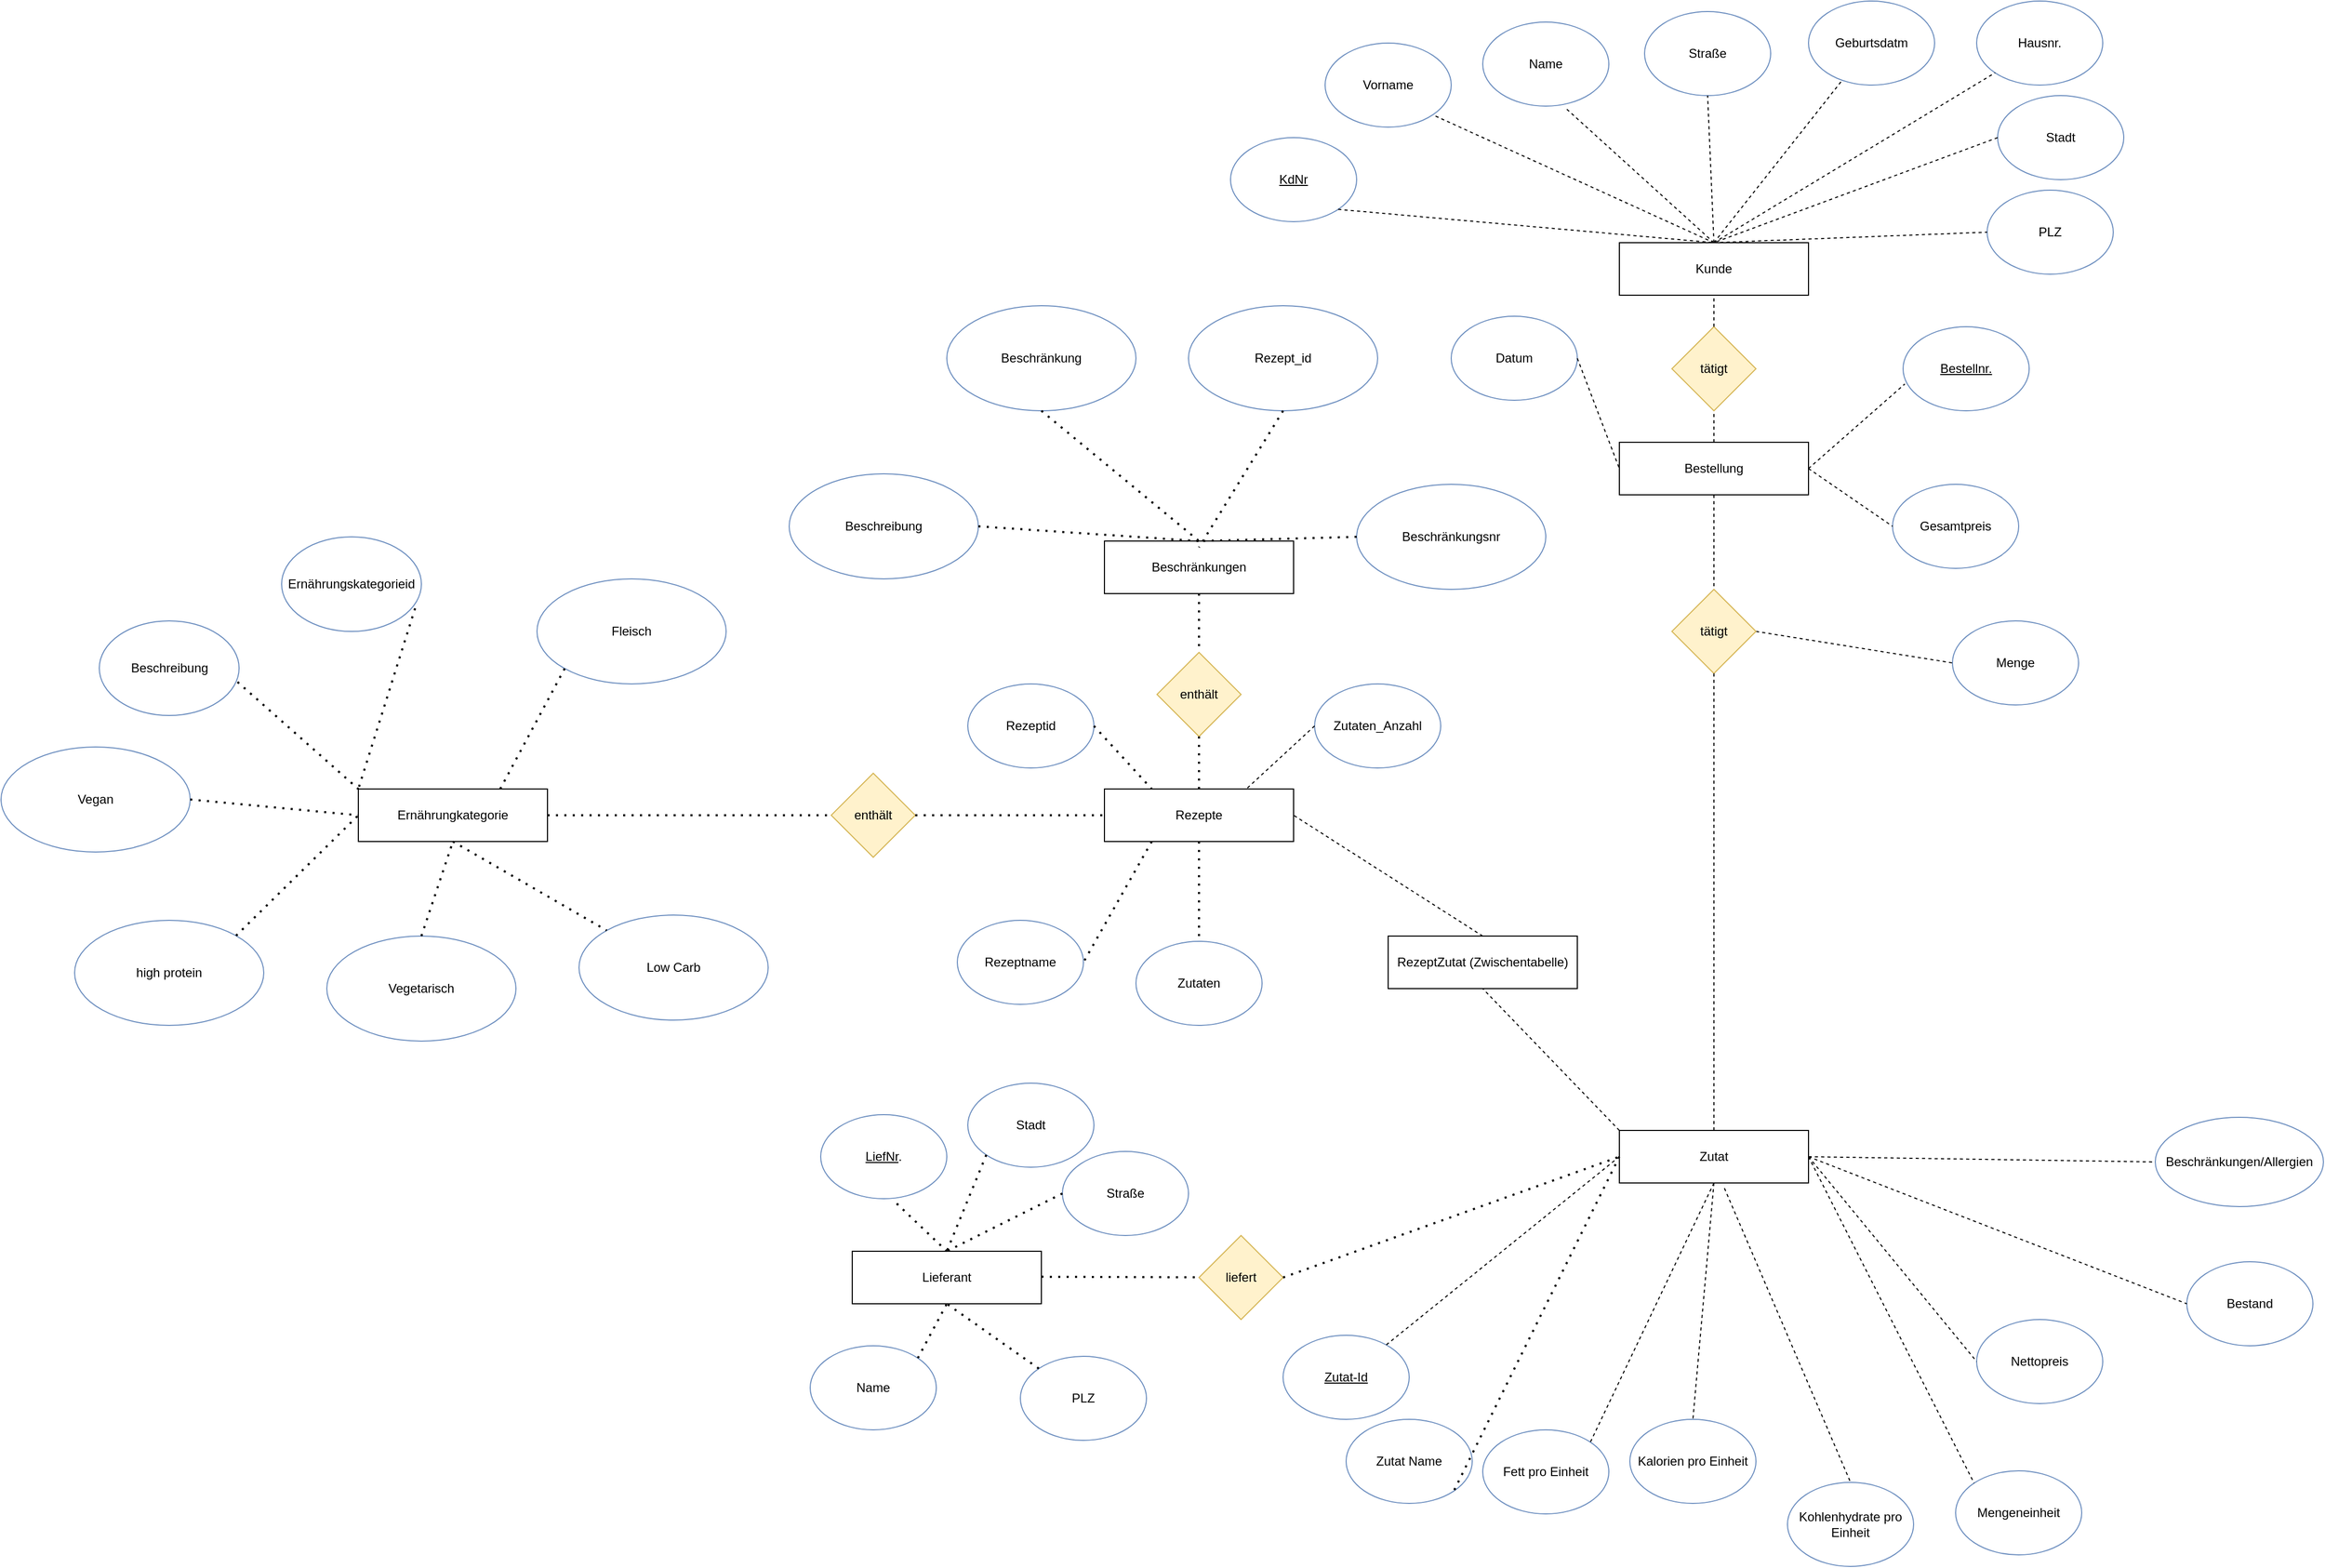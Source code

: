 <mxfile version="15.5.9" type="github">
  <diagram id="iYXTh_BV50-DcyyvD-VH" name="Page-1">
    <mxGraphModel dx="3327" dy="896" grid="1" gridSize="10" guides="1" tooltips="1" connect="1" arrows="1" fold="1" page="1" pageScale="1" pageWidth="827" pageHeight="1169" math="0" shadow="0">
      <root>
        <mxCell id="0" />
        <mxCell id="1" parent="0" />
        <mxCell id="gF4w-Wv8mVssBSiLtG0P-1" value="Kunde" style="rounded=0;whiteSpace=wrap;html=1;" parent="1" vertex="1">
          <mxGeometry x="390" y="250" width="180" height="50" as="geometry" />
        </mxCell>
        <mxCell id="gF4w-Wv8mVssBSiLtG0P-2" value="&lt;u&gt;KdNr&lt;/u&gt;" style="ellipse;whiteSpace=wrap;html=1;fillColor=none;strokeColor=#6c8ebf;" parent="1" vertex="1">
          <mxGeometry x="20" y="150" width="120" height="80" as="geometry" />
        </mxCell>
        <mxCell id="gF4w-Wv8mVssBSiLtG0P-3" value="" style="endArrow=none;dashed=1;html=1;rounded=0;entryX=0.5;entryY=0;entryDx=0;entryDy=0;exitX=1;exitY=1;exitDx=0;exitDy=0;" parent="1" source="gF4w-Wv8mVssBSiLtG0P-2" target="gF4w-Wv8mVssBSiLtG0P-1" edge="1">
          <mxGeometry width="50" height="50" relative="1" as="geometry">
            <mxPoint x="300" y="140" as="sourcePoint" />
            <mxPoint x="300" y="210" as="targetPoint" />
          </mxGeometry>
        </mxCell>
        <mxCell id="RwKmN7ryFgWnyT84SK3E-1" value="Vorname" style="ellipse;whiteSpace=wrap;html=1;fillColor=none;strokeColor=#6c8ebf;" parent="1" vertex="1">
          <mxGeometry x="110" y="60" width="120" height="80" as="geometry" />
        </mxCell>
        <mxCell id="RwKmN7ryFgWnyT84SK3E-2" value="Name" style="ellipse;whiteSpace=wrap;html=1;fillColor=none;strokeColor=#6c8ebf;" parent="1" vertex="1">
          <mxGeometry x="260" y="40" width="120" height="80" as="geometry" />
        </mxCell>
        <mxCell id="RwKmN7ryFgWnyT84SK3E-3" value="Straße" style="ellipse;whiteSpace=wrap;html=1;fillColor=none;strokeColor=#6c8ebf;" parent="1" vertex="1">
          <mxGeometry x="414" y="30" width="120" height="80" as="geometry" />
        </mxCell>
        <mxCell id="RwKmN7ryFgWnyT84SK3E-4" value="Geburtsdatm" style="ellipse;whiteSpace=wrap;html=1;fillColor=none;strokeColor=#6c8ebf;" parent="1" vertex="1">
          <mxGeometry x="570" y="20" width="120" height="80" as="geometry" />
        </mxCell>
        <mxCell id="RwKmN7ryFgWnyT84SK3E-5" value="Hausnr." style="ellipse;whiteSpace=wrap;html=1;fillColor=none;strokeColor=#6c8ebf;" parent="1" vertex="1">
          <mxGeometry x="730" y="20" width="120" height="80" as="geometry" />
        </mxCell>
        <mxCell id="RwKmN7ryFgWnyT84SK3E-6" value="PLZ" style="ellipse;whiteSpace=wrap;html=1;fillColor=none;strokeColor=#6c8ebf;" parent="1" vertex="1">
          <mxGeometry x="740" y="200" width="120" height="80" as="geometry" />
        </mxCell>
        <mxCell id="RwKmN7ryFgWnyT84SK3E-7" value="Stadt" style="ellipse;whiteSpace=wrap;html=1;fillColor=none;strokeColor=#6c8ebf;" parent="1" vertex="1">
          <mxGeometry x="750" y="110" width="120" height="80" as="geometry" />
        </mxCell>
        <mxCell id="RwKmN7ryFgWnyT84SK3E-8" value="" style="endArrow=none;dashed=1;html=1;rounded=0;entryX=1;entryY=1;entryDx=0;entryDy=0;exitX=0.5;exitY=0;exitDx=0;exitDy=0;" parent="1" source="gF4w-Wv8mVssBSiLtG0P-1" target="RwKmN7ryFgWnyT84SK3E-1" edge="1">
          <mxGeometry width="50" height="50" relative="1" as="geometry">
            <mxPoint x="400" y="220" as="sourcePoint" />
            <mxPoint x="450" y="170" as="targetPoint" />
          </mxGeometry>
        </mxCell>
        <mxCell id="RwKmN7ryFgWnyT84SK3E-9" value="" style="endArrow=none;dashed=1;html=1;rounded=0;entryX=0.652;entryY=1.017;entryDx=0;entryDy=0;exitX=0.5;exitY=0;exitDx=0;exitDy=0;entryPerimeter=0;" parent="1" source="gF4w-Wv8mVssBSiLtG0P-1" target="RwKmN7ryFgWnyT84SK3E-2" edge="1">
          <mxGeometry width="50" height="50" relative="1" as="geometry">
            <mxPoint x="537.57" y="221.72" as="sourcePoint" />
            <mxPoint x="339.996" y="110.004" as="targetPoint" />
          </mxGeometry>
        </mxCell>
        <mxCell id="RwKmN7ryFgWnyT84SK3E-10" value="" style="endArrow=none;dashed=1;html=1;rounded=0;entryX=0.5;entryY=1;entryDx=0;entryDy=0;exitX=0.5;exitY=0;exitDx=0;exitDy=0;" parent="1" source="gF4w-Wv8mVssBSiLtG0P-1" target="RwKmN7ryFgWnyT84SK3E-3" edge="1">
          <mxGeometry width="50" height="50" relative="1" as="geometry">
            <mxPoint x="470" y="230" as="sourcePoint" />
            <mxPoint x="272.426" y="158.284" as="targetPoint" />
          </mxGeometry>
        </mxCell>
        <mxCell id="RwKmN7ryFgWnyT84SK3E-11" value="" style="endArrow=none;dashed=1;html=1;rounded=0;exitX=0.5;exitY=0;exitDx=0;exitDy=0;" parent="1" source="gF4w-Wv8mVssBSiLtG0P-1" target="RwKmN7ryFgWnyT84SK3E-4" edge="1">
          <mxGeometry width="50" height="50" relative="1" as="geometry">
            <mxPoint x="510" y="250" as="sourcePoint" />
            <mxPoint x="282.426" y="168.284" as="targetPoint" />
          </mxGeometry>
        </mxCell>
        <mxCell id="RwKmN7ryFgWnyT84SK3E-12" value="" style="endArrow=none;dashed=1;html=1;rounded=0;entryX=0;entryY=1;entryDx=0;entryDy=0;" parent="1" target="RwKmN7ryFgWnyT84SK3E-5" edge="1">
          <mxGeometry width="50" height="50" relative="1" as="geometry">
            <mxPoint x="480" y="250" as="sourcePoint" />
            <mxPoint x="292.426" y="178.284" as="targetPoint" />
          </mxGeometry>
        </mxCell>
        <mxCell id="RwKmN7ryFgWnyT84SK3E-13" value="" style="endArrow=none;dashed=1;html=1;rounded=0;entryX=0.5;entryY=0;entryDx=0;entryDy=0;exitX=0;exitY=0.5;exitDx=0;exitDy=0;" parent="1" source="RwKmN7ryFgWnyT84SK3E-7" target="gF4w-Wv8mVssBSiLtG0P-1" edge="1">
          <mxGeometry width="50" height="50" relative="1" as="geometry">
            <mxPoint x="500" y="300" as="sourcePoint" />
            <mxPoint x="302.426" y="188.284" as="targetPoint" />
          </mxGeometry>
        </mxCell>
        <mxCell id="RwKmN7ryFgWnyT84SK3E-15" value="" style="endArrow=none;dashed=1;html=1;rounded=0;entryX=0;entryY=0.5;entryDx=0;entryDy=0;" parent="1" target="RwKmN7ryFgWnyT84SK3E-6" edge="1">
          <mxGeometry width="50" height="50" relative="1" as="geometry">
            <mxPoint x="480" y="250" as="sourcePoint" />
            <mxPoint x="490" y="180" as="targetPoint" />
          </mxGeometry>
        </mxCell>
        <mxCell id="RwKmN7ryFgWnyT84SK3E-18" value="tätigt" style="rhombus;whiteSpace=wrap;html=1;fillColor=#fff2cc;strokeColor=#d6b656;" parent="1" vertex="1">
          <mxGeometry x="440" y="330" width="80" height="80" as="geometry" />
        </mxCell>
        <mxCell id="RwKmN7ryFgWnyT84SK3E-20" value="" style="endArrow=none;dashed=1;html=1;rounded=0;entryX=0.5;entryY=1;entryDx=0;entryDy=0;exitX=0.5;exitY=0;exitDx=0;exitDy=0;" parent="1" source="RwKmN7ryFgWnyT84SK3E-18" target="gF4w-Wv8mVssBSiLtG0P-1" edge="1">
          <mxGeometry width="50" height="50" relative="1" as="geometry">
            <mxPoint x="400" y="360" as="sourcePoint" />
            <mxPoint x="450" y="310" as="targetPoint" />
          </mxGeometry>
        </mxCell>
        <mxCell id="RwKmN7ryFgWnyT84SK3E-22" value="Bestellung" style="rounded=0;whiteSpace=wrap;html=1;" parent="1" vertex="1">
          <mxGeometry x="390" y="440" width="180" height="50" as="geometry" />
        </mxCell>
        <mxCell id="RwKmN7ryFgWnyT84SK3E-23" value="Gesamtpreis" style="ellipse;whiteSpace=wrap;html=1;fillColor=none;strokeColor=#6c8ebf;" parent="1" vertex="1">
          <mxGeometry x="650" y="480" width="120" height="80" as="geometry" />
        </mxCell>
        <mxCell id="RwKmN7ryFgWnyT84SK3E-24" value="&lt;u&gt;Bestellnr.&lt;/u&gt;" style="ellipse;whiteSpace=wrap;html=1;fillColor=none;strokeColor=#6c8ebf;" parent="1" vertex="1">
          <mxGeometry x="660" y="330" width="120" height="80" as="geometry" />
        </mxCell>
        <mxCell id="RwKmN7ryFgWnyT84SK3E-25" value="Datum" style="ellipse;whiteSpace=wrap;html=1;fillColor=none;strokeColor=#6c8ebf;" parent="1" vertex="1">
          <mxGeometry x="230" y="320" width="120" height="80" as="geometry" />
        </mxCell>
        <mxCell id="RwKmN7ryFgWnyT84SK3E-26" value="" style="endArrow=none;dashed=1;html=1;rounded=0;entryX=0;entryY=0.5;entryDx=0;entryDy=0;exitX=1;exitY=0.5;exitDx=0;exitDy=0;" parent="1" source="RwKmN7ryFgWnyT84SK3E-25" target="RwKmN7ryFgWnyT84SK3E-22" edge="1">
          <mxGeometry width="50" height="50" relative="1" as="geometry">
            <mxPoint x="290" y="640" as="sourcePoint" />
            <mxPoint x="340" y="590" as="targetPoint" />
          </mxGeometry>
        </mxCell>
        <mxCell id="RwKmN7ryFgWnyT84SK3E-27" value="" style="endArrow=none;dashed=1;html=1;rounded=0;exitX=1;exitY=0.5;exitDx=0;exitDy=0;entryX=0.014;entryY=0.681;entryDx=0;entryDy=0;entryPerimeter=0;" parent="1" source="RwKmN7ryFgWnyT84SK3E-22" target="RwKmN7ryFgWnyT84SK3E-24" edge="1">
          <mxGeometry width="50" height="50" relative="1" as="geometry">
            <mxPoint x="620" y="560" as="sourcePoint" />
            <mxPoint x="670" y="510" as="targetPoint" />
          </mxGeometry>
        </mxCell>
        <mxCell id="RwKmN7ryFgWnyT84SK3E-28" value="" style="endArrow=none;dashed=1;html=1;rounded=0;exitX=1;exitY=0.5;exitDx=0;exitDy=0;entryX=0;entryY=0.5;entryDx=0;entryDy=0;" parent="1" source="RwKmN7ryFgWnyT84SK3E-22" target="RwKmN7ryFgWnyT84SK3E-23" edge="1">
          <mxGeometry width="50" height="50" relative="1" as="geometry">
            <mxPoint x="620" y="650" as="sourcePoint" />
            <mxPoint x="670" y="600" as="targetPoint" />
          </mxGeometry>
        </mxCell>
        <mxCell id="RwKmN7ryFgWnyT84SK3E-29" value="" style="endArrow=none;dashed=1;html=1;rounded=0;entryX=0.5;entryY=1;entryDx=0;entryDy=0;exitX=0.5;exitY=0;exitDx=0;exitDy=0;" parent="1" source="RwKmN7ryFgWnyT84SK3E-22" target="RwKmN7ryFgWnyT84SK3E-18" edge="1">
          <mxGeometry width="50" height="50" relative="1" as="geometry">
            <mxPoint x="460" y="520" as="sourcePoint" />
            <mxPoint x="510" y="470" as="targetPoint" />
          </mxGeometry>
        </mxCell>
        <mxCell id="RwKmN7ryFgWnyT84SK3E-33" value="Menge" style="ellipse;whiteSpace=wrap;html=1;fillColor=none;strokeColor=#6c8ebf;" parent="1" vertex="1">
          <mxGeometry x="707" y="610" width="120" height="80" as="geometry" />
        </mxCell>
        <mxCell id="RwKmN7ryFgWnyT84SK3E-34" value="" style="endArrow=none;dashed=1;html=1;rounded=0;exitX=1;exitY=0.5;exitDx=0;exitDy=0;entryX=0;entryY=0.5;entryDx=0;entryDy=0;" parent="1" source="3o8ierWcC-Uhl643SZl8-1" target="RwKmN7ryFgWnyT84SK3E-33" edge="1">
          <mxGeometry width="50" height="50" relative="1" as="geometry">
            <mxPoint x="520" y="585" as="sourcePoint" />
            <mxPoint x="640" y="745" as="targetPoint" />
          </mxGeometry>
        </mxCell>
        <mxCell id="RwKmN7ryFgWnyT84SK3E-36" value="Zutat" style="rounded=0;whiteSpace=wrap;html=1;" parent="1" vertex="1">
          <mxGeometry x="390" y="1095" width="180" height="50" as="geometry" />
        </mxCell>
        <mxCell id="RwKmN7ryFgWnyT84SK3E-38" value="Bestand&lt;span style=&quot;color: rgba(0 , 0 , 0 , 0) ; font-family: monospace ; font-size: 0px&quot;&gt;%3CmxGraphModel%3E%3Croot%3E%3CmxCell%20id%3D%220%22%2F%3E%3CmxCell%20id%3D%221%22%20parent%3D%220%22%2F%3E%3CmxCell%20id%3D%222%22%20value%3D%22Menge%22%20style%3D%22ellipse%3BwhiteSpace%3Dwrap%3Bhtml%3D1%3B%22%20vertex%3D%221%22%20parent%3D%221%22%3E%3CmxGeometry%20x%3D%22690%22%20y%3D%22660%22%20width%3D%22120%22%20height%3D%2280%22%20as%3D%22geometry%22%2F%3E%3C%2FmxCell%3E%3C%2Froot%3E%3C%2FmxGraphModel%3E&lt;/span&gt;&lt;span style=&quot;color: rgba(0 , 0 , 0 , 0) ; font-family: monospace ; font-size: 0px&quot;&gt;%3CmxGraphModel%3E%3Croot%3E%3CmxCell%20id%3D%220%22%2F%3E%3CmxCell%20id%3D%221%22%20parent%3D%220%22%2F%3E%3CmxCell%20id%3D%222%22%20value%3D%22Menge%22%20style%3D%22ellipse%3BwhiteSpace%3Dwrap%3Bhtml%3D1%3B%22%20vertex%3D%221%22%20parent%3D%221%22%3E%3CmxGeometry%20x%3D%22690%22%20y%3D%22660%22%20width%3D%22120%22%20height%3D%2280%22%20as%3D%22geometry%22%2F%3E%3C%2FmxCell%3E%3C%2Froot%3E%3C%2FmxGraphModel%3E&lt;/span&gt;" style="ellipse;whiteSpace=wrap;html=1;fillColor=none;strokeColor=#6c8ebf;" parent="1" vertex="1">
          <mxGeometry x="930" y="1220" width="120" height="80" as="geometry" />
        </mxCell>
        <mxCell id="RwKmN7ryFgWnyT84SK3E-39" value="Nettopreis&lt;span style=&quot;color: rgba(0 , 0 , 0 , 0) ; font-family: monospace ; font-size: 0px&quot;&gt;%3CmxGraphModel%3E%3Croot%3E%3CmxCell%20id%3D%220%22%2F%3E%3CmxCell%20id%3D%221%22%20parent%3D%220%22%2F%3E%3CmxCell%20id%3D%222%22%20value%3D%22Menge%22%20style%3D%22ellipse%3BwhiteSpace%3Dwrap%3Bhtml%3D1%3B%22%20vertex%3D%221%22%20parent%3D%221%22%3E%3CmxGeometry%20x%3D%22690%22%20y%3D%22660%22%20width%3D%22120%22%20height%3D%2280%22%20as%3D%22geometry%22%2F%3E%3C%2FmxCell%3E%3C%2Froot%3E%3C%2FmxGraphModel%3E&lt;/span&gt;" style="ellipse;whiteSpace=wrap;html=1;fillColor=none;strokeColor=#6c8ebf;" parent="1" vertex="1">
          <mxGeometry x="730" y="1275" width="120" height="80" as="geometry" />
        </mxCell>
        <mxCell id="RwKmN7ryFgWnyT84SK3E-40" value="Mengeneinheit" style="ellipse;whiteSpace=wrap;html=1;fillColor=none;strokeColor=#6c8ebf;" parent="1" vertex="1">
          <mxGeometry x="710" y="1419" width="120" height="80" as="geometry" />
        </mxCell>
        <mxCell id="RwKmN7ryFgWnyT84SK3E-41" value="Kohlenhydrate pro Einheit" style="ellipse;whiteSpace=wrap;html=1;fillColor=none;strokeColor=#6c8ebf;" parent="1" vertex="1">
          <mxGeometry x="550" y="1430" width="120" height="80" as="geometry" />
        </mxCell>
        <mxCell id="RwKmN7ryFgWnyT84SK3E-42" value="Kalorien pro Einheit" style="ellipse;whiteSpace=wrap;html=1;fillColor=none;strokeColor=#6c8ebf;" parent="1" vertex="1">
          <mxGeometry x="400" y="1370" width="120" height="80" as="geometry" />
        </mxCell>
        <mxCell id="RwKmN7ryFgWnyT84SK3E-43" value="Fett pro Einheit" style="ellipse;whiteSpace=wrap;html=1;fillColor=none;strokeColor=#6c8ebf;" parent="1" vertex="1">
          <mxGeometry x="260" y="1380" width="120" height="80" as="geometry" />
        </mxCell>
        <mxCell id="RwKmN7ryFgWnyT84SK3E-44" value="Zutat Name" style="ellipse;whiteSpace=wrap;html=1;fillColor=none;strokeColor=#6c8ebf;" parent="1" vertex="1">
          <mxGeometry x="130" y="1370" width="120" height="80" as="geometry" />
        </mxCell>
        <mxCell id="RwKmN7ryFgWnyT84SK3E-45" value="&lt;u&gt;Zutat-Id&lt;/u&gt;" style="ellipse;whiteSpace=wrap;html=1;fillColor=none;strokeColor=#6c8ebf;" parent="1" vertex="1">
          <mxGeometry x="70" y="1290" width="120" height="80" as="geometry" />
        </mxCell>
        <mxCell id="oI25mclYty0E_CSdDh5p-1" value="" style="endArrow=none;dashed=1;html=1;rounded=0;exitX=1;exitY=0.5;exitDx=0;exitDy=0;entryX=0;entryY=0.5;entryDx=0;entryDy=0;" parent="1" source="RwKmN7ryFgWnyT84SK3E-36" target="RwKmN7ryFgWnyT84SK3E-38" edge="1">
          <mxGeometry width="50" height="50" relative="1" as="geometry">
            <mxPoint x="540" y="1010" as="sourcePoint" />
            <mxPoint x="710" y="1010" as="targetPoint" />
          </mxGeometry>
        </mxCell>
        <mxCell id="oI25mclYty0E_CSdDh5p-2" value="" style="endArrow=none;dashed=1;html=1;rounded=0;exitX=1;exitY=0.5;exitDx=0;exitDy=0;entryX=0;entryY=0.5;entryDx=0;entryDy=0;" parent="1" source="RwKmN7ryFgWnyT84SK3E-36" target="RwKmN7ryFgWnyT84SK3E-39" edge="1">
          <mxGeometry width="50" height="50" relative="1" as="geometry">
            <mxPoint x="590" y="1135" as="sourcePoint" />
            <mxPoint x="710" y="1135" as="targetPoint" />
          </mxGeometry>
        </mxCell>
        <mxCell id="oI25mclYty0E_CSdDh5p-3" value="" style="endArrow=none;dashed=1;html=1;rounded=0;exitX=1;exitY=0.5;exitDx=0;exitDy=0;entryX=0;entryY=0;entryDx=0;entryDy=0;" parent="1" source="RwKmN7ryFgWnyT84SK3E-36" target="RwKmN7ryFgWnyT84SK3E-40" edge="1">
          <mxGeometry width="50" height="50" relative="1" as="geometry">
            <mxPoint x="600" y="1145" as="sourcePoint" />
            <mxPoint x="720" y="1145" as="targetPoint" />
          </mxGeometry>
        </mxCell>
        <mxCell id="oI25mclYty0E_CSdDh5p-4" value="" style="endArrow=none;dashed=1;html=1;rounded=0;entryX=0.5;entryY=0;entryDx=0;entryDy=0;" parent="1" target="RwKmN7ryFgWnyT84SK3E-41" edge="1">
          <mxGeometry width="50" height="50" relative="1" as="geometry">
            <mxPoint x="490" y="1150" as="sourcePoint" />
            <mxPoint x="600" y="1310" as="targetPoint" />
          </mxGeometry>
        </mxCell>
        <mxCell id="oI25mclYty0E_CSdDh5p-5" value="" style="endArrow=none;dashed=1;html=1;dashPattern=1 3;strokeWidth=2;rounded=0;entryX=1;entryY=1;entryDx=0;entryDy=0;exitX=0;exitY=0.5;exitDx=0;exitDy=0;" parent="1" source="RwKmN7ryFgWnyT84SK3E-36" target="RwKmN7ryFgWnyT84SK3E-44" edge="1">
          <mxGeometry width="50" height="50" relative="1" as="geometry">
            <mxPoint x="340" y="1110" as="sourcePoint" />
            <mxPoint x="390" y="1060" as="targetPoint" />
          </mxGeometry>
        </mxCell>
        <mxCell id="oI25mclYty0E_CSdDh5p-6" value="" style="endArrow=none;dashed=1;html=1;rounded=0;exitX=0;exitY=0.5;exitDx=0;exitDy=0;" parent="1" source="RwKmN7ryFgWnyT84SK3E-36" target="RwKmN7ryFgWnyT84SK3E-45" edge="1">
          <mxGeometry width="50" height="50" relative="1" as="geometry">
            <mxPoint x="620" y="1165" as="sourcePoint" />
            <mxPoint x="740" y="1165" as="targetPoint" />
          </mxGeometry>
        </mxCell>
        <mxCell id="oI25mclYty0E_CSdDh5p-7" value="" style="endArrow=none;dashed=1;html=1;rounded=0;exitX=0.5;exitY=1;exitDx=0;exitDy=0;entryX=0.5;entryY=0;entryDx=0;entryDy=0;" parent="1" source="RwKmN7ryFgWnyT84SK3E-36" target="RwKmN7ryFgWnyT84SK3E-42" edge="1">
          <mxGeometry width="50" height="50" relative="1" as="geometry">
            <mxPoint x="630" y="1175" as="sourcePoint" />
            <mxPoint x="490" y="1320" as="targetPoint" />
            <Array as="points" />
          </mxGeometry>
        </mxCell>
        <mxCell id="oI25mclYty0E_CSdDh5p-8" value="" style="endArrow=none;dashed=1;html=1;rounded=0;exitX=0.5;exitY=1;exitDx=0;exitDy=0;entryX=1;entryY=0;entryDx=0;entryDy=0;" parent="1" source="RwKmN7ryFgWnyT84SK3E-36" target="RwKmN7ryFgWnyT84SK3E-43" edge="1">
          <mxGeometry width="50" height="50" relative="1" as="geometry">
            <mxPoint x="640" y="1185" as="sourcePoint" />
            <mxPoint x="760" y="1185" as="targetPoint" />
          </mxGeometry>
        </mxCell>
        <mxCell id="oI25mclYty0E_CSdDh5p-9" value="Lieferant" style="rounded=0;whiteSpace=wrap;html=1;" parent="1" vertex="1">
          <mxGeometry x="-340" y="1210" width="180" height="50" as="geometry" />
        </mxCell>
        <mxCell id="oI25mclYty0E_CSdDh5p-11" value="&lt;u&gt;LiefNr&lt;/u&gt;." style="ellipse;whiteSpace=wrap;html=1;fillColor=none;strokeColor=#6c8ebf;" parent="1" vertex="1">
          <mxGeometry x="-370" y="1080" width="120" height="80" as="geometry" />
        </mxCell>
        <mxCell id="oI25mclYty0E_CSdDh5p-12" value="Name" style="ellipse;whiteSpace=wrap;html=1;fillColor=none;strokeColor=#6c8ebf;" parent="1" vertex="1">
          <mxGeometry x="-380" y="1300" width="120" height="80" as="geometry" />
        </mxCell>
        <mxCell id="oI25mclYty0E_CSdDh5p-13" value="PLZ" style="ellipse;whiteSpace=wrap;html=1;fillColor=none;strokeColor=#6c8ebf;" parent="1" vertex="1">
          <mxGeometry x="-180" y="1310" width="120" height="80" as="geometry" />
        </mxCell>
        <mxCell id="oI25mclYty0E_CSdDh5p-15" value="Straße" style="ellipse;whiteSpace=wrap;html=1;fillColor=none;strokeColor=#6c8ebf;" parent="1" vertex="1">
          <mxGeometry x="-140" y="1115" width="120" height="80" as="geometry" />
        </mxCell>
        <mxCell id="oI25mclYty0E_CSdDh5p-16" value="Stadt" style="ellipse;whiteSpace=wrap;html=1;fillColor=none;strokeColor=#6c8ebf;" parent="1" vertex="1">
          <mxGeometry x="-230" y="1050" width="120" height="80" as="geometry" />
        </mxCell>
        <mxCell id="oI25mclYty0E_CSdDh5p-17" value="liefert" style="rhombus;whiteSpace=wrap;html=1;fillColor=#fff2cc;strokeColor=#d6b656;" parent="1" vertex="1">
          <mxGeometry x="-10" y="1195" width="80" height="80" as="geometry" />
        </mxCell>
        <mxCell id="oI25mclYty0E_CSdDh5p-18" value="" style="endArrow=none;dashed=1;html=1;dashPattern=1 3;strokeWidth=2;rounded=0;entryX=0;entryY=0.5;entryDx=0;entryDy=0;exitX=1;exitY=0.5;exitDx=0;exitDy=0;" parent="1" source="oI25mclYty0E_CSdDh5p-17" target="RwKmN7ryFgWnyT84SK3E-36" edge="1">
          <mxGeometry width="50" height="50" relative="1" as="geometry">
            <mxPoint x="220" y="1125" as="sourcePoint" />
            <mxPoint x="330" y="1120" as="targetPoint" />
          </mxGeometry>
        </mxCell>
        <mxCell id="oI25mclYty0E_CSdDh5p-19" value="" style="endArrow=none;dashed=1;html=1;dashPattern=1 3;strokeWidth=2;rounded=0;exitX=1;exitY=0.5;exitDx=0;exitDy=0;" parent="1" edge="1">
          <mxGeometry width="50" height="50" relative="1" as="geometry">
            <mxPoint x="-160" y="1234.29" as="sourcePoint" />
            <mxPoint x="-10" y="1234.79" as="targetPoint" />
          </mxGeometry>
        </mxCell>
        <mxCell id="oI25mclYty0E_CSdDh5p-20" value="" style="endArrow=none;dashed=1;html=1;dashPattern=1 3;strokeWidth=2;rounded=0;exitX=0.603;exitY=1.058;exitDx=0;exitDy=0;exitPerimeter=0;entryX=0.5;entryY=0;entryDx=0;entryDy=0;" parent="1" source="oI25mclYty0E_CSdDh5p-11" target="oI25mclYty0E_CSdDh5p-9" edge="1">
          <mxGeometry width="50" height="50" relative="1" as="geometry">
            <mxPoint x="-290" y="1220" as="sourcePoint" />
            <mxPoint x="-240" y="1170" as="targetPoint" />
          </mxGeometry>
        </mxCell>
        <mxCell id="oI25mclYty0E_CSdDh5p-21" value="" style="endArrow=none;dashed=1;html=1;dashPattern=1 3;strokeWidth=2;rounded=0;exitX=0;exitY=1;exitDx=0;exitDy=0;entryX=0.5;entryY=0;entryDx=0;entryDy=0;" parent="1" source="oI25mclYty0E_CSdDh5p-16" target="oI25mclYty0E_CSdDh5p-9" edge="1">
          <mxGeometry width="50" height="50" relative="1" as="geometry">
            <mxPoint x="-287.64" y="1174.64" as="sourcePoint" />
            <mxPoint x="-240" y="1210" as="targetPoint" />
          </mxGeometry>
        </mxCell>
        <mxCell id="oI25mclYty0E_CSdDh5p-22" value="" style="endArrow=none;dashed=1;html=1;dashPattern=1 3;strokeWidth=2;rounded=0;exitX=0;exitY=0.5;exitDx=0;exitDy=0;entryX=0.5;entryY=0;entryDx=0;entryDy=0;" parent="1" source="oI25mclYty0E_CSdDh5p-15" target="oI25mclYty0E_CSdDh5p-9" edge="1">
          <mxGeometry width="50" height="50" relative="1" as="geometry">
            <mxPoint x="-202.426" y="1128.284" as="sourcePoint" />
            <mxPoint x="-240" y="1220" as="targetPoint" />
          </mxGeometry>
        </mxCell>
        <mxCell id="oI25mclYty0E_CSdDh5p-23" value="" style="endArrow=none;dashed=1;html=1;dashPattern=1 3;strokeWidth=2;rounded=0;exitX=0;exitY=0;exitDx=0;exitDy=0;entryX=0.5;entryY=1;entryDx=0;entryDy=0;" parent="1" source="oI25mclYty0E_CSdDh5p-13" target="oI25mclYty0E_CSdDh5p-9" edge="1">
          <mxGeometry width="50" height="50" relative="1" as="geometry">
            <mxPoint x="-140" y="1165" as="sourcePoint" />
            <mxPoint x="-240" y="1220" as="targetPoint" />
          </mxGeometry>
        </mxCell>
        <mxCell id="oI25mclYty0E_CSdDh5p-24" value="" style="endArrow=none;dashed=1;html=1;dashPattern=1 3;strokeWidth=2;rounded=0;exitX=1;exitY=0;exitDx=0;exitDy=0;" parent="1" source="oI25mclYty0E_CSdDh5p-12" edge="1">
          <mxGeometry width="50" height="50" relative="1" as="geometry">
            <mxPoint x="-152.426" y="1331.716" as="sourcePoint" />
            <mxPoint x="-250" y="1260" as="targetPoint" />
          </mxGeometry>
        </mxCell>
        <mxCell id="oI25mclYty0E_CSdDh5p-29" value="Rezepte" style="rounded=0;whiteSpace=wrap;html=1;" parent="1" vertex="1">
          <mxGeometry x="-100" y="770" width="180" height="50" as="geometry" />
        </mxCell>
        <mxCell id="oI25mclYty0E_CSdDh5p-31" value="Rezeptname" style="ellipse;whiteSpace=wrap;html=1;fillColor=none;strokeColor=#6c8ebf;" parent="1" vertex="1">
          <mxGeometry x="-240" y="895" width="120" height="80" as="geometry" />
        </mxCell>
        <mxCell id="3o8ierWcC-Uhl643SZl8-1" value="tätigt" style="rhombus;whiteSpace=wrap;html=1;fillColor=#fff2cc;strokeColor=#d6b656;" parent="1" vertex="1">
          <mxGeometry x="440" y="580" width="80" height="80" as="geometry" />
        </mxCell>
        <mxCell id="3o8ierWcC-Uhl643SZl8-5" value="Ernährungkategorie" style="rounded=0;whiteSpace=wrap;html=1;" parent="1" vertex="1">
          <mxGeometry x="-810" y="770" width="180" height="50" as="geometry" />
        </mxCell>
        <mxCell id="3o8ierWcC-Uhl643SZl8-6" value="Ernährungskategorieid" style="ellipse;whiteSpace=wrap;html=1;fillColor=none;strokeColor=#6c8ebf;" parent="1" vertex="1">
          <mxGeometry x="-883" y="530" width="133" height="90" as="geometry" />
        </mxCell>
        <mxCell id="3o8ierWcC-Uhl643SZl8-11" value="" style="endArrow=none;dashed=1;html=1;dashPattern=1 3;strokeWidth=2;rounded=0;entryX=1;entryY=0.5;entryDx=0;entryDy=0;exitX=0.25;exitY=1;exitDx=0;exitDy=0;" parent="1" source="oI25mclYty0E_CSdDh5p-29" target="oI25mclYty0E_CSdDh5p-31" edge="1">
          <mxGeometry width="50" height="50" relative="1" as="geometry">
            <mxPoint x="-210" y="812.5" as="sourcePoint" />
            <mxPoint x="-140.0" y="812.5" as="targetPoint" />
          </mxGeometry>
        </mxCell>
        <mxCell id="3o8ierWcC-Uhl643SZl8-12" value="enthält" style="rhombus;whiteSpace=wrap;html=1;fillColor=#fff2cc;strokeColor=#d6b656;" parent="1" vertex="1">
          <mxGeometry x="-360" y="755" width="80" height="80" as="geometry" />
        </mxCell>
        <mxCell id="3o8ierWcC-Uhl643SZl8-14" value="" style="endArrow=none;dashed=1;html=1;dashPattern=1 3;strokeWidth=2;rounded=0;exitX=1;exitY=0.5;exitDx=0;exitDy=0;entryX=0;entryY=0.5;entryDx=0;entryDy=0;" parent="1" source="3o8ierWcC-Uhl643SZl8-5" target="3o8ierWcC-Uhl643SZl8-12" edge="1">
          <mxGeometry width="50" height="50" relative="1" as="geometry">
            <mxPoint x="190" y="917.5" as="sourcePoint" />
            <mxPoint x="-360" y="795" as="targetPoint" />
          </mxGeometry>
        </mxCell>
        <mxCell id="3o8ierWcC-Uhl643SZl8-15" value="" style="endArrow=none;dashed=1;html=1;dashPattern=1 3;strokeWidth=2;rounded=0;exitX=0.955;exitY=0.756;exitDx=0;exitDy=0;exitPerimeter=0;entryX=0;entryY=0;entryDx=0;entryDy=0;" parent="1" source="3o8ierWcC-Uhl643SZl8-6" target="3o8ierWcC-Uhl643SZl8-5" edge="1">
          <mxGeometry width="50" height="50" relative="1" as="geometry">
            <mxPoint x="-470" y="847" as="sourcePoint" />
            <mxPoint x="-360" y="850" as="targetPoint" />
          </mxGeometry>
        </mxCell>
        <mxCell id="lAoiAKrzLgGpEjyM6EpF-1" value="Beschränkungen/Allergien" style="ellipse;whiteSpace=wrap;html=1;fillColor=none;strokeColor=#6c8ebf;" parent="1" vertex="1">
          <mxGeometry x="900" y="1082.5" width="160" height="85" as="geometry" />
        </mxCell>
        <mxCell id="lAoiAKrzLgGpEjyM6EpF-2" value="" style="endArrow=none;dashed=1;html=1;rounded=0;exitX=1;exitY=0.5;exitDx=0;exitDy=0;entryX=0;entryY=0.5;entryDx=0;entryDy=0;" parent="1" source="RwKmN7ryFgWnyT84SK3E-36" target="lAoiAKrzLgGpEjyM6EpF-1" edge="1">
          <mxGeometry width="50" height="50" relative="1" as="geometry">
            <mxPoint x="620" y="1110" as="sourcePoint" />
            <mxPoint x="900" y="1235" as="targetPoint" />
          </mxGeometry>
        </mxCell>
        <mxCell id="lAoiAKrzLgGpEjyM6EpF-3" value="Vegan&lt;span style=&quot;color: rgba(0 , 0 , 0 , 0) ; font-family: monospace ; font-size: 0px&quot;&gt;%3CmxGraphModel%3E%3Croot%3E%3CmxCell%20id%3D%220%22%2F%3E%3CmxCell%20id%3D%221%22%20parent%3D%220%22%2F%3E%3CmxCell%20id%3D%222%22%20value%3D%22Ern%C3%A4hrungskategorienname%22%20style%3D%22ellipse%3BwhiteSpace%3Dwrap%3Bhtml%3D1%3BfillColor%3Dnone%3BstrokeColor%3D%236c8ebf%3B%22%20vertex%3D%221%22%20parent%3D%221%22%3E%3CmxGeometry%20x%3D%22-60%22%20y%3D%22470%22%20width%3D%22180%22%20height%3D%22100%22%20as%3D%22geometry%22%2F%3E%3C%2FmxCell%3E%3C%2Froot%3E%3C%2FmxGraphModel%3E&lt;/span&gt;" style="ellipse;whiteSpace=wrap;html=1;fillColor=none;strokeColor=#6c8ebf;" parent="1" vertex="1">
          <mxGeometry x="-1150" y="730" width="180" height="100" as="geometry" />
        </mxCell>
        <mxCell id="lAoiAKrzLgGpEjyM6EpF-4" value="Vegetarisch" style="ellipse;whiteSpace=wrap;html=1;fillColor=none;strokeColor=#6c8ebf;" parent="1" vertex="1">
          <mxGeometry x="-840" y="910" width="180" height="100" as="geometry" />
        </mxCell>
        <mxCell id="lAoiAKrzLgGpEjyM6EpF-5" value="Low Carb" style="ellipse;whiteSpace=wrap;html=1;fillColor=none;strokeColor=#6c8ebf;" parent="1" vertex="1">
          <mxGeometry x="-600" y="890" width="180" height="100" as="geometry" />
        </mxCell>
        <mxCell id="lAoiAKrzLgGpEjyM6EpF-6" value="high protein" style="ellipse;whiteSpace=wrap;html=1;fillColor=none;strokeColor=#6c8ebf;" parent="1" vertex="1">
          <mxGeometry x="-1080" y="895" width="180" height="100" as="geometry" />
        </mxCell>
        <mxCell id="lAoiAKrzLgGpEjyM6EpF-7" value="" style="endArrow=none;dashed=1;html=1;dashPattern=1 3;strokeWidth=2;rounded=0;exitX=1;exitY=0.5;exitDx=0;exitDy=0;entryX=0;entryY=0.5;entryDx=0;entryDy=0;" parent="1" source="lAoiAKrzLgGpEjyM6EpF-3" target="3o8ierWcC-Uhl643SZl8-5" edge="1">
          <mxGeometry width="50" height="50" relative="1" as="geometry">
            <mxPoint x="-502.985" y="848.04" as="sourcePoint" />
            <mxPoint x="-480" y="920" as="targetPoint" />
          </mxGeometry>
        </mxCell>
        <mxCell id="lAoiAKrzLgGpEjyM6EpF-8" value="" style="endArrow=none;dashed=1;html=1;dashPattern=1 3;strokeWidth=2;rounded=0;exitX=1;exitY=0;exitDx=0;exitDy=0;entryX=0;entryY=0.5;entryDx=0;entryDy=0;" parent="1" source="lAoiAKrzLgGpEjyM6EpF-6" target="3o8ierWcC-Uhl643SZl8-5" edge="1">
          <mxGeometry width="50" height="50" relative="1" as="geometry">
            <mxPoint x="-492.985" y="858.04" as="sourcePoint" />
            <mxPoint x="-470" y="930" as="targetPoint" />
          </mxGeometry>
        </mxCell>
        <mxCell id="lAoiAKrzLgGpEjyM6EpF-9" value="" style="endArrow=none;dashed=1;html=1;dashPattern=1 3;strokeWidth=2;rounded=0;exitX=0.5;exitY=0;exitDx=0;exitDy=0;entryX=0.5;entryY=1;entryDx=0;entryDy=0;" parent="1" source="lAoiAKrzLgGpEjyM6EpF-4" target="3o8ierWcC-Uhl643SZl8-5" edge="1">
          <mxGeometry width="50" height="50" relative="1" as="geometry">
            <mxPoint x="-482.985" y="868.04" as="sourcePoint" />
            <mxPoint x="-400" y="970" as="targetPoint" />
          </mxGeometry>
        </mxCell>
        <mxCell id="lAoiAKrzLgGpEjyM6EpF-10" value="" style="endArrow=none;dashed=1;html=1;dashPattern=1 3;strokeWidth=2;rounded=0;exitX=0.5;exitY=1;exitDx=0;exitDy=0;entryX=0;entryY=0;entryDx=0;entryDy=0;" parent="1" source="3o8ierWcC-Uhl643SZl8-5" target="lAoiAKrzLgGpEjyM6EpF-5" edge="1">
          <mxGeometry width="50" height="50" relative="1" as="geometry">
            <mxPoint x="-472.985" y="878.04" as="sourcePoint" />
            <mxPoint x="-450" y="950" as="targetPoint" />
          </mxGeometry>
        </mxCell>
        <mxCell id="XvA6VlhoWbFpO4MBndmj-1" value="Zutaten" style="ellipse;whiteSpace=wrap;html=1;fillColor=none;strokeColor=#6c8ebf;" parent="1" vertex="1">
          <mxGeometry x="-70" y="915" width="120" height="80" as="geometry" />
        </mxCell>
        <mxCell id="XvA6VlhoWbFpO4MBndmj-2" value="" style="endArrow=none;dashed=1;html=1;dashPattern=1 3;strokeWidth=2;rounded=0;exitX=0.5;exitY=1;exitDx=0;exitDy=0;entryX=0.5;entryY=0;entryDx=0;entryDy=0;" parent="1" source="oI25mclYty0E_CSdDh5p-29" target="XvA6VlhoWbFpO4MBndmj-1" edge="1">
          <mxGeometry width="50" height="50" relative="1" as="geometry">
            <mxPoint x="450" y="885" as="sourcePoint" />
            <mxPoint x="480" y="960" as="targetPoint" />
          </mxGeometry>
        </mxCell>
        <mxCell id="DhfeWtTuuBxNUamtWyp0-1" value="Fleisch" style="ellipse;whiteSpace=wrap;html=1;fillColor=none;strokeColor=#6c8ebf;" parent="1" vertex="1">
          <mxGeometry x="-640" y="570" width="180" height="100" as="geometry" />
        </mxCell>
        <mxCell id="DhfeWtTuuBxNUamtWyp0-2" value="" style="endArrow=none;dashed=1;html=1;dashPattern=1 3;strokeWidth=2;rounded=0;exitX=0;exitY=1;exitDx=0;exitDy=0;entryX=0.75;entryY=0;entryDx=0;entryDy=0;" parent="1" source="DhfeWtTuuBxNUamtWyp0-1" target="3o8ierWcC-Uhl643SZl8-5" edge="1">
          <mxGeometry width="50" height="50" relative="1" as="geometry">
            <mxPoint x="-745.985" y="608.04" as="sourcePoint" />
            <mxPoint x="-800" y="780" as="targetPoint" />
          </mxGeometry>
        </mxCell>
        <mxCell id="DhfeWtTuuBxNUamtWyp0-3" value="" style="endArrow=none;dashed=1;html=1;dashPattern=1 3;strokeWidth=2;rounded=0;exitX=1;exitY=0.5;exitDx=0;exitDy=0;entryX=0;entryY=0.5;entryDx=0;entryDy=0;" parent="1" source="3o8ierWcC-Uhl643SZl8-12" target="oI25mclYty0E_CSdDh5p-29" edge="1">
          <mxGeometry width="50" height="50" relative="1" as="geometry">
            <mxPoint x="-620.0" y="805" as="sourcePoint" />
            <mxPoint x="-40" y="805" as="targetPoint" />
          </mxGeometry>
        </mxCell>
        <mxCell id="DhfeWtTuuBxNUamtWyp0-4" value="" style="endArrow=none;dashed=1;html=1;rounded=0;exitX=0.5;exitY=1;exitDx=0;exitDy=0;entryX=0.5;entryY=0;entryDx=0;entryDy=0;" parent="1" source="RwKmN7ryFgWnyT84SK3E-22" target="3o8ierWcC-Uhl643SZl8-1" edge="1">
          <mxGeometry width="50" height="50" relative="1" as="geometry">
            <mxPoint x="530" y="630" as="sourcePoint" />
            <mxPoint x="717" y="660" as="targetPoint" />
          </mxGeometry>
        </mxCell>
        <mxCell id="DhfeWtTuuBxNUamtWyp0-5" value="" style="endArrow=none;dashed=1;html=1;rounded=0;exitX=0.5;exitY=1;exitDx=0;exitDy=0;entryX=0.5;entryY=0;entryDx=0;entryDy=0;" parent="1" source="3o8ierWcC-Uhl643SZl8-1" target="RwKmN7ryFgWnyT84SK3E-36" edge="1">
          <mxGeometry width="50" height="50" relative="1" as="geometry">
            <mxPoint x="540" y="640" as="sourcePoint" />
            <mxPoint x="727" y="670" as="targetPoint" />
          </mxGeometry>
        </mxCell>
        <mxCell id="MHPjwvc3AOTE2QWubIcB-1" value="Beschränkungen" style="rounded=0;whiteSpace=wrap;html=1;" parent="1" vertex="1">
          <mxGeometry x="-100" y="534" width="180" height="50" as="geometry" />
        </mxCell>
        <mxCell id="MHPjwvc3AOTE2QWubIcB-2" value="" style="endArrow=none;dashed=1;html=1;rounded=0;entryX=1;entryY=0.5;entryDx=0;entryDy=0;exitX=0.5;exitY=0;exitDx=0;exitDy=0;" parent="1" source="MHPjwvc3AOTE2QWubIcB-3" target="oI25mclYty0E_CSdDh5p-29" edge="1">
          <mxGeometry width="50" height="50" relative="1" as="geometry">
            <mxPoint x="190" y="860" as="sourcePoint" />
            <mxPoint x="150" y="1030" as="targetPoint" />
          </mxGeometry>
        </mxCell>
        <mxCell id="MHPjwvc3AOTE2QWubIcB-3" value="RezeptZutat (Zwischentabelle)" style="rounded=0;whiteSpace=wrap;html=1;" parent="1" vertex="1">
          <mxGeometry x="170" y="910" width="180" height="50" as="geometry" />
        </mxCell>
        <mxCell id="MHPjwvc3AOTE2QWubIcB-4" value="" style="endArrow=none;dashed=1;html=1;rounded=0;entryX=0.5;entryY=1;entryDx=0;entryDy=0;exitX=0;exitY=0;exitDx=0;exitDy=0;" parent="1" source="RwKmN7ryFgWnyT84SK3E-36" target="MHPjwvc3AOTE2QWubIcB-3" edge="1">
          <mxGeometry width="50" height="50" relative="1" as="geometry">
            <mxPoint x="250" y="1130" as="sourcePoint" />
            <mxPoint x="300" y="1080" as="targetPoint" />
          </mxGeometry>
        </mxCell>
        <mxCell id="MHPjwvc3AOTE2QWubIcB-5" value="Beschränkungsnr" style="ellipse;whiteSpace=wrap;html=1;fillColor=none;strokeColor=#6c8ebf;" parent="1" vertex="1">
          <mxGeometry x="140" y="480" width="180" height="100" as="geometry" />
        </mxCell>
        <mxCell id="MHPjwvc3AOTE2QWubIcB-6" value="Beschränkung" style="ellipse;whiteSpace=wrap;html=1;fillColor=none;strokeColor=#6c8ebf;" parent="1" vertex="1">
          <mxGeometry x="-250" y="310" width="180" height="100" as="geometry" />
        </mxCell>
        <mxCell id="MHPjwvc3AOTE2QWubIcB-8" value="Beschreibung" style="ellipse;whiteSpace=wrap;html=1;fillColor=none;strokeColor=#6c8ebf;" parent="1" vertex="1">
          <mxGeometry x="-1056.5" y="610" width="133" height="90" as="geometry" />
        </mxCell>
        <mxCell id="MHPjwvc3AOTE2QWubIcB-9" value="" style="endArrow=none;dashed=1;html=1;dashPattern=1 3;strokeWidth=2;rounded=0;exitX=0.989;exitY=0.646;exitDx=0;exitDy=0;exitPerimeter=0;entryX=0;entryY=0;entryDx=0;entryDy=0;" parent="1" source="MHPjwvc3AOTE2QWubIcB-8" target="3o8ierWcC-Uhl643SZl8-5" edge="1">
          <mxGeometry width="50" height="50" relative="1" as="geometry">
            <mxPoint x="-745.985" y="608.04" as="sourcePoint" />
            <mxPoint x="-910" y="750" as="targetPoint" />
          </mxGeometry>
        </mxCell>
        <mxCell id="MHPjwvc3AOTE2QWubIcB-10" value="Beschreibung" style="ellipse;whiteSpace=wrap;html=1;fillColor=none;strokeColor=#6c8ebf;" parent="1" vertex="1">
          <mxGeometry x="-400" y="470" width="180" height="100" as="geometry" />
        </mxCell>
        <mxCell id="MHPjwvc3AOTE2QWubIcB-11" value="Rezept_id" style="ellipse;whiteSpace=wrap;html=1;fillColor=none;strokeColor=#6c8ebf;" parent="1" vertex="1">
          <mxGeometry x="-20" y="310" width="180" height="100" as="geometry" />
        </mxCell>
        <mxCell id="MHPjwvc3AOTE2QWubIcB-12" value="" style="endArrow=none;dashed=1;html=1;dashPattern=1 3;strokeWidth=2;rounded=0;exitX=0.5;exitY=1;exitDx=0;exitDy=0;entryX=0.5;entryY=0;entryDx=0;entryDy=0;" parent="1" source="MHPjwvc3AOTE2QWubIcB-6" target="MHPjwvc3AOTE2QWubIcB-1" edge="1">
          <mxGeometry width="50" height="50" relative="1" as="geometry">
            <mxPoint x="-48.64" y="419.355" as="sourcePoint" />
            <mxPoint x="-110.0" y="534" as="targetPoint" />
          </mxGeometry>
        </mxCell>
        <mxCell id="MHPjwvc3AOTE2QWubIcB-13" value="" style="endArrow=none;dashed=1;html=1;dashPattern=1 3;strokeWidth=2;rounded=0;exitX=0.5;exitY=1;exitDx=0;exitDy=0;entryX=0.5;entryY=0.12;entryDx=0;entryDy=0;entryPerimeter=0;" parent="1" source="MHPjwvc3AOTE2QWubIcB-11" target="MHPjwvc3AOTE2QWubIcB-1" edge="1">
          <mxGeometry width="50" height="50" relative="1" as="geometry">
            <mxPoint x="-150" y="420" as="sourcePoint" />
            <mxPoint x="4.547e-13" y="544" as="targetPoint" />
          </mxGeometry>
        </mxCell>
        <mxCell id="MHPjwvc3AOTE2QWubIcB-14" value="" style="endArrow=none;dashed=1;html=1;dashPattern=1 3;strokeWidth=2;rounded=0;exitX=1;exitY=0.5;exitDx=0;exitDy=0;entryX=0.5;entryY=0;entryDx=0;entryDy=0;" parent="1" source="MHPjwvc3AOTE2QWubIcB-10" target="MHPjwvc3AOTE2QWubIcB-1" edge="1">
          <mxGeometry width="50" height="50" relative="1" as="geometry">
            <mxPoint x="-140" y="430" as="sourcePoint" />
            <mxPoint x="-10" y="540" as="targetPoint" />
          </mxGeometry>
        </mxCell>
        <mxCell id="MHPjwvc3AOTE2QWubIcB-15" value="" style="endArrow=none;dashed=1;html=1;dashPattern=1 3;strokeWidth=2;rounded=0;exitX=0;exitY=0.5;exitDx=0;exitDy=0;entryX=0.5;entryY=0;entryDx=0;entryDy=0;" parent="1" source="MHPjwvc3AOTE2QWubIcB-5" target="MHPjwvc3AOTE2QWubIcB-1" edge="1">
          <mxGeometry width="50" height="50" relative="1" as="geometry">
            <mxPoint x="-130" y="440" as="sourcePoint" />
            <mxPoint x="-10" y="530" as="targetPoint" />
          </mxGeometry>
        </mxCell>
        <mxCell id="MHPjwvc3AOTE2QWubIcB-17" value="" style="endArrow=none;dashed=1;html=1;dashPattern=1 3;strokeWidth=2;rounded=0;exitX=0.5;exitY=1;exitDx=0;exitDy=0;entryX=0.5;entryY=0;entryDx=0;entryDy=0;" parent="1" source="MHPjwvc3AOTE2QWubIcB-1" target="MHPjwvc3AOTE2QWubIcB-18" edge="1">
          <mxGeometry width="50" height="50" relative="1" as="geometry">
            <mxPoint x="-110" y="460" as="sourcePoint" />
            <mxPoint x="-10" y="640" as="targetPoint" />
          </mxGeometry>
        </mxCell>
        <mxCell id="MHPjwvc3AOTE2QWubIcB-18" value="enthält" style="rhombus;whiteSpace=wrap;html=1;fillColor=#fff2cc;strokeColor=#d6b656;" parent="1" vertex="1">
          <mxGeometry x="-50" y="640" width="80" height="80" as="geometry" />
        </mxCell>
        <mxCell id="MHPjwvc3AOTE2QWubIcB-20" value="" style="endArrow=none;dashed=1;html=1;dashPattern=1 3;strokeWidth=2;rounded=0;exitX=0.5;exitY=1;exitDx=0;exitDy=0;entryX=0.5;entryY=0;entryDx=0;entryDy=0;" parent="1" source="MHPjwvc3AOTE2QWubIcB-18" target="oI25mclYty0E_CSdDh5p-29" edge="1">
          <mxGeometry width="50" height="50" relative="1" as="geometry">
            <mxPoint x="4.547e-13" y="594" as="sourcePoint" />
            <mxPoint x="4.547e-13" y="650" as="targetPoint" />
          </mxGeometry>
        </mxCell>
        <mxCell id="eND9EMSUKyUquelzTsl0-1" value="Zutaten_Anzahl" style="ellipse;whiteSpace=wrap;html=1;fillColor=none;strokeColor=#6c8ebf;" vertex="1" parent="1">
          <mxGeometry x="100" y="670" width="120" height="80" as="geometry" />
        </mxCell>
        <mxCell id="eND9EMSUKyUquelzTsl0-2" value="Rezeptid" style="ellipse;whiteSpace=wrap;html=1;fillColor=none;strokeColor=#6c8ebf;" vertex="1" parent="1">
          <mxGeometry x="-230" y="670" width="120" height="80" as="geometry" />
        </mxCell>
        <mxCell id="eND9EMSUKyUquelzTsl0-3" value="" style="endArrow=none;dashed=1;html=1;dashPattern=1 3;strokeWidth=2;rounded=0;entryX=0.25;entryY=0;entryDx=0;entryDy=0;exitX=1;exitY=0.5;exitDx=0;exitDy=0;" edge="1" parent="1" source="eND9EMSUKyUquelzTsl0-2" target="oI25mclYty0E_CSdDh5p-29">
          <mxGeometry width="50" height="50" relative="1" as="geometry">
            <mxPoint x="-45" y="830" as="sourcePoint" />
            <mxPoint x="-110" y="945" as="targetPoint" />
          </mxGeometry>
        </mxCell>
        <mxCell id="eND9EMSUKyUquelzTsl0-4" value="" style="endArrow=none;dashed=1;html=1;rounded=0;entryX=0.75;entryY=0;entryDx=0;entryDy=0;exitX=0;exitY=0.5;exitDx=0;exitDy=0;" edge="1" parent="1" source="eND9EMSUKyUquelzTsl0-1" target="oI25mclYty0E_CSdDh5p-29">
          <mxGeometry width="50" height="50" relative="1" as="geometry">
            <mxPoint x="270" y="920" as="sourcePoint" />
            <mxPoint x="90" y="805" as="targetPoint" />
          </mxGeometry>
        </mxCell>
      </root>
    </mxGraphModel>
  </diagram>
</mxfile>
